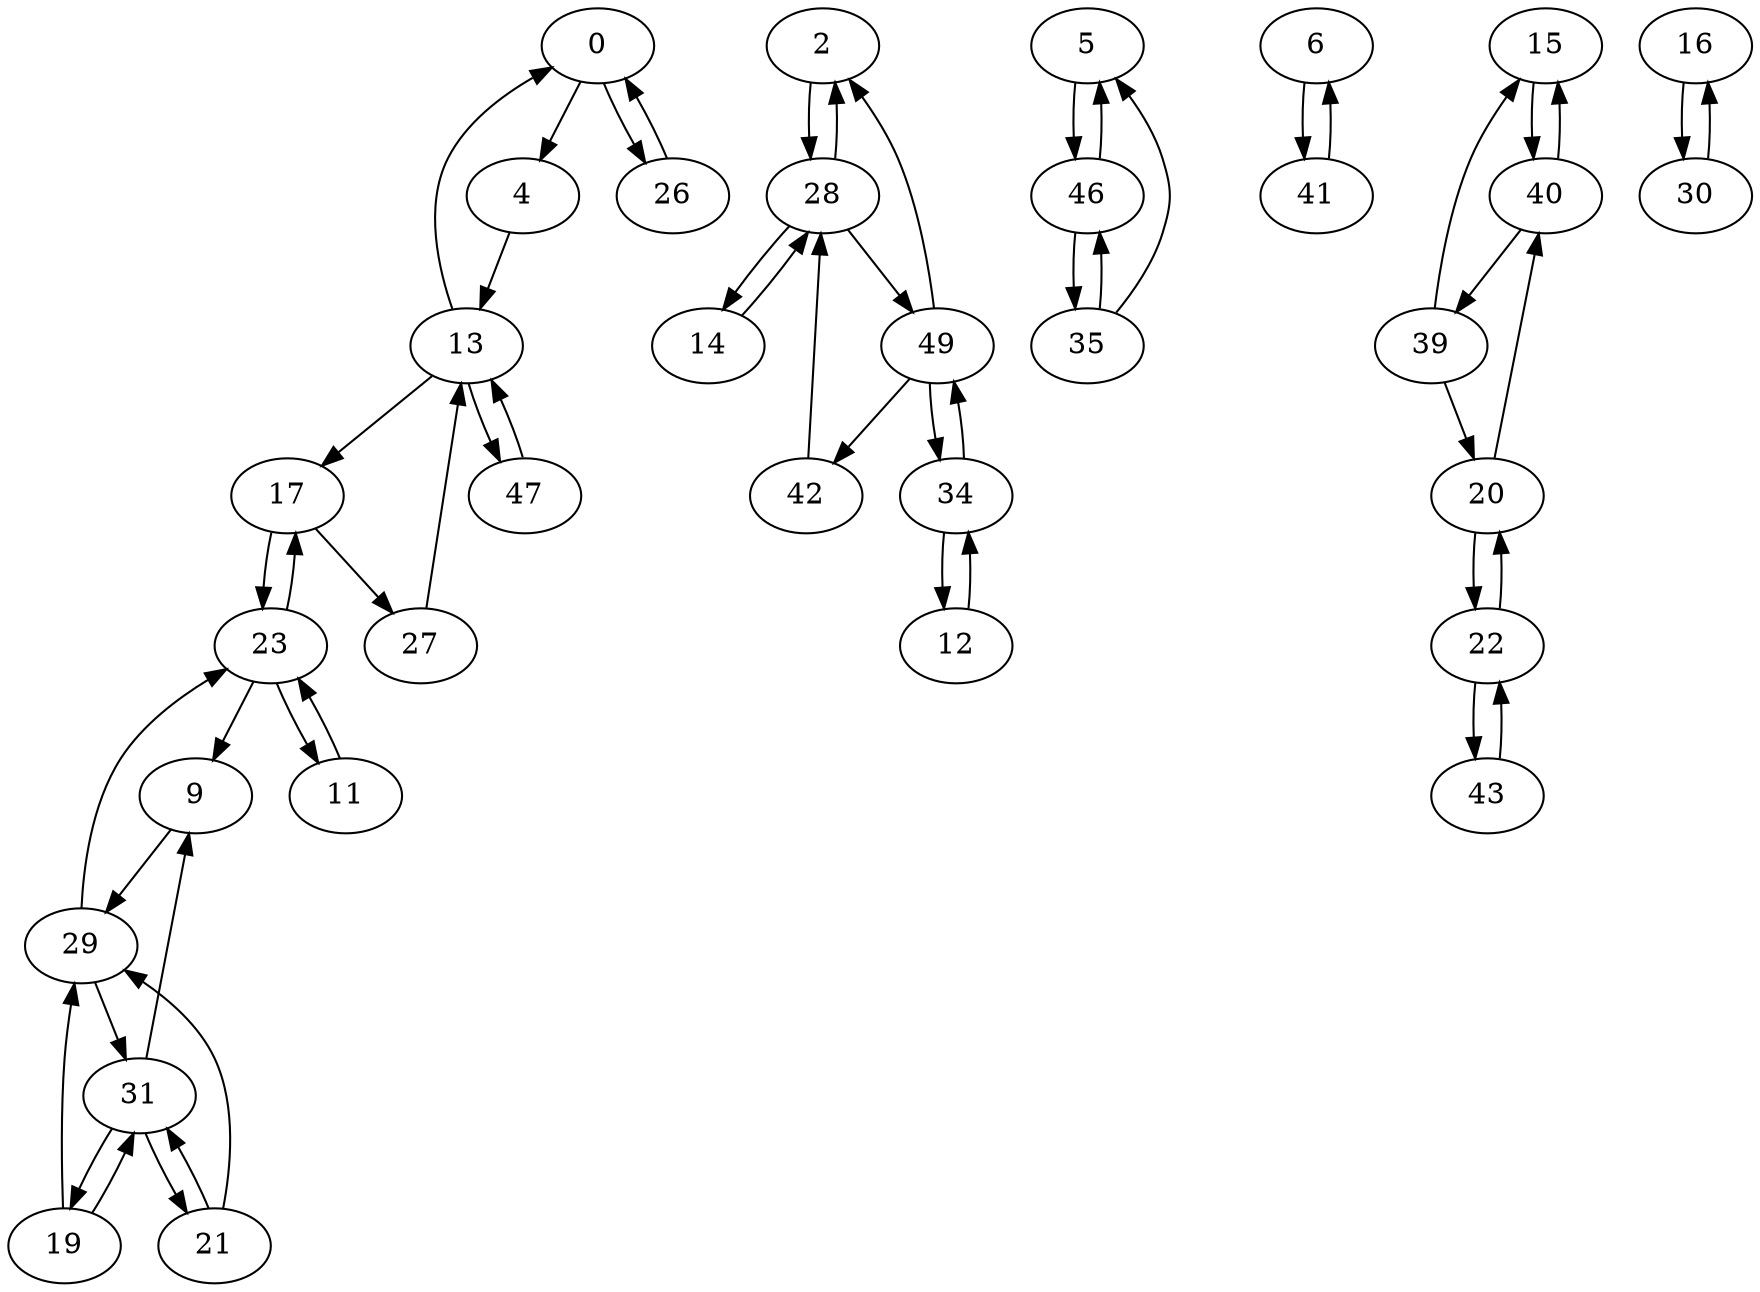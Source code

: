 digraph G {
  0 -> 4;
  0 -> 26;
  2 -> 28;
  4 -> 13;
  5 -> 46;
  6 -> 41;
  9 -> 29;
  11 -> 23;
  12 -> 34;
  13 -> 0;
  13 -> 17;
  13 -> 47;
  14 -> 28;
  15 -> 40;
  16 -> 30;
  17 -> 23;
  17 -> 27;
  19 -> 29;
  19 -> 31;
  20 -> 22;
  20 -> 40;
  21 -> 29;
  21 -> 31;
  22 -> 20;
  22 -> 43;
  23 -> 9;
  23 -> 11;
  23 -> 17;
  26 -> 0;
  27 -> 13;
  28 -> 2;
  28 -> 14;
  28 -> 49;
  29 -> 23;
  29 -> 31;
  30 -> 16;
  31 -> 9;
  31 -> 19;
  31 -> 21;
  34 -> 12;
  34 -> 49;
  35 -> 5;
  35 -> 46;
  39 -> 15;
  39 -> 20;
  40 -> 15;
  40 -> 39;
  41 -> 6;
  42 -> 28;
  43 -> 22;
  46 -> 5;
  46 -> 35;
  47 -> 13;
  49 -> 2;
  49 -> 34;
  49 -> 42;
}
